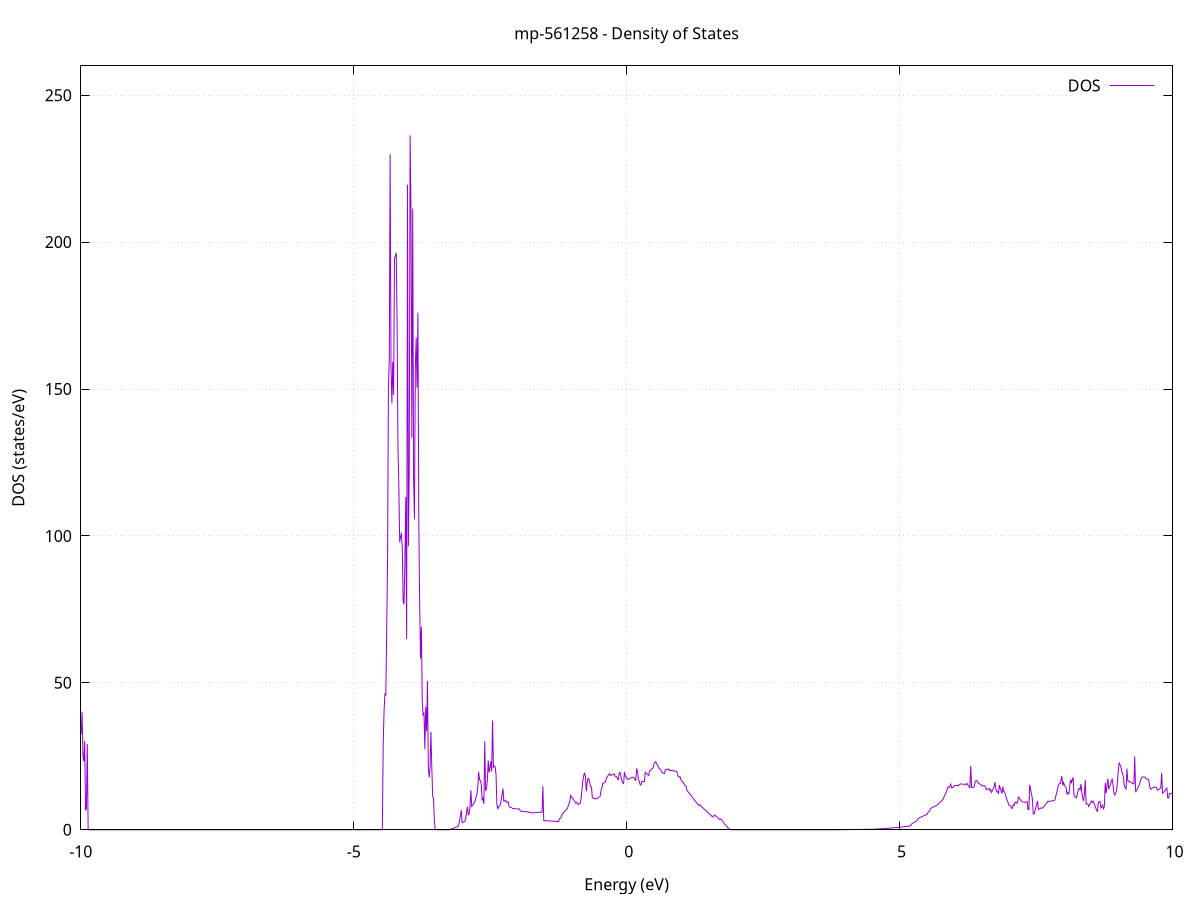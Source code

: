 set title 'mp-561258 - Density of States'
set xlabel 'Energy (eV)'
set ylabel 'DOS (states/eV)'
set grid
set xrange [-10:10]
set yrange [0:259.977]
set xzeroaxis lt -1
set terminal png size 800,600
set output 'mp-561258_dos_gnuplot.png'
plot '-' using 1:2 with lines title 'DOS'
-12.568000 0.000000
-12.552100 0.000000
-12.536200 0.000000
-12.520300 0.000000
-12.504400 0.000000
-12.488500 0.000000
-12.472600 0.000000
-12.456700 0.000000
-12.440800 0.000000
-12.424900 0.000000
-12.409000 0.000000
-12.393100 0.000000
-12.377200 0.000000
-12.361300 0.000000
-12.345400 0.000000
-12.329500 0.000000
-12.313600 0.000000
-12.297700 0.000000
-12.281800 0.000000
-12.265900 0.000000
-12.250000 0.000000
-12.234100 0.000000
-12.218200 0.000000
-12.202300 0.000000
-12.186400 0.000000
-12.170500 0.000000
-12.154600 0.000000
-12.138700 0.000000
-12.122800 0.000000
-12.106900 0.000000
-12.091000 0.000000
-12.075100 0.000000
-12.059200 0.000000
-12.043300 0.000000
-12.027400 0.000000
-12.011500 0.000000
-11.995600 0.000000
-11.979700 0.000000
-11.963800 0.000000
-11.947900 0.000000
-11.932000 0.000000
-11.916100 0.000000
-11.900200 0.000000
-11.884300 0.000000
-11.868400 0.000000
-11.852500 0.000000
-11.836600 0.000000
-11.820700 0.000000
-11.804800 0.000000
-11.788900 0.000000
-11.773000 0.000000
-11.757100 0.000000
-11.741200 0.000000
-11.725300 0.000000
-11.709400 0.000000
-11.693500 0.000000
-11.677600 0.000000
-11.661700 0.000000
-11.645900 0.000000
-11.630000 0.000000
-11.614100 0.000000
-11.598200 0.000000
-11.582300 0.000000
-11.566400 0.000000
-11.550500 0.000000
-11.534600 0.000000
-11.518700 0.000000
-11.502800 0.000000
-11.486900 0.000000
-11.471000 0.000000
-11.455100 0.000000
-11.439200 0.000000
-11.423300 0.000000
-11.407400 0.000000
-11.391500 0.000000
-11.375600 0.000000
-11.359700 0.000000
-11.343800 0.000000
-11.327900 0.000000
-11.312000 0.000000
-11.296100 0.000000
-11.280200 0.000000
-11.264300 0.000000
-11.248400 0.000000
-11.232500 0.000000
-11.216600 0.000000
-11.200700 0.000000
-11.184800 0.000000
-11.168900 0.000000
-11.153000 0.000000
-11.137100 0.000000
-11.121200 0.021700
-11.105300 0.259900
-11.089400 0.498100
-11.073500 0.736400
-11.057600 0.974600
-11.041700 1.212800
-11.025800 1.503900
-11.009900 1.993800
-10.994000 1.628700
-10.978100 2.122500
-10.962200 2.651600
-10.946300 3.180600
-10.930400 3.709700
-10.914500 4.238700
-10.898600 3.820600
-10.882700 4.129800
-10.866800 4.439100
-10.850900 3.681300
-10.835000 3.774200
-10.819100 3.867000
-10.803200 4.481000
-10.787300 5.177700
-10.771400 5.874400
-10.755500 6.564700
-10.739600 7.251900
-10.723700 7.939000
-10.707800 8.626200
-10.691900 7.093600
-10.676000 7.255600
-10.660100 7.421000
-10.644200 7.593700
-10.628300 7.760400
-10.612400 7.926700
-10.596600 8.092900
-10.580700 8.266200
-10.564800 8.445600
-10.548900 8.753500
-10.533000 9.793900
-10.517100 10.835700
-10.501200 11.881200
-10.485300 12.938400
-10.469400 13.995600
-10.453500 13.922900
-10.437600 13.227200
-10.421700 13.566700
-10.405800 14.350200
-10.389900 14.909100
-10.374000 15.468100
-10.358100 16.027000
-10.342200 17.093000
-10.326300 20.119300
-10.310400 21.177000
-10.294500 22.526500
-10.278600 24.308300
-10.262700 28.001500
-10.246800 27.417500
-10.230900 27.719300
-10.215000 29.715500
-10.199100 30.446000
-10.183200 31.548800
-10.167300 33.377600
-10.151400 36.261600
-10.135500 35.791200
-10.119600 36.074200
-10.103700 30.057000
-10.087800 33.709500
-10.071900 33.230300
-10.056000 41.021000
-10.040100 44.143700
-10.024200 31.541000
-10.008300 33.194100
-9.992400 32.487100
-9.976500 40.200500
-9.960600 25.088200
-9.944700 23.241400
-9.928800 30.253700
-9.912900 6.578400
-9.897000 7.146700
-9.881100 29.195600
-9.865200 0.000000
-9.849300 0.000000
-9.833400 0.000000
-9.817500 0.000000
-9.801600 0.000000
-9.785700 0.000000
-9.769800 0.000000
-9.753900 0.000000
-9.738000 0.000000
-9.722100 0.000000
-9.706200 0.000000
-9.690300 0.000000
-9.674400 0.000000
-9.658500 0.000000
-9.642600 0.000000
-9.626700 0.000000
-9.610800 0.000000
-9.594900 0.000000
-9.579000 0.000000
-9.563100 0.000000
-9.547300 0.000000
-9.531400 0.000000
-9.515500 0.000000
-9.499600 0.000000
-9.483700 0.000000
-9.467800 0.000000
-9.451900 0.000000
-9.436000 0.000000
-9.420100 0.000000
-9.404200 0.000000
-9.388300 0.000000
-9.372400 0.000000
-9.356500 0.000000
-9.340600 0.000000
-9.324700 0.000000
-9.308800 0.000000
-9.292900 0.000000
-9.277000 0.000000
-9.261100 0.000000
-9.245200 0.000000
-9.229300 0.000000
-9.213400 0.000000
-9.197500 0.000000
-9.181600 0.000000
-9.165700 0.000000
-9.149800 0.000000
-9.133900 0.000000
-9.118000 0.000000
-9.102100 0.000000
-9.086200 0.000000
-9.070300 0.000000
-9.054400 0.000000
-9.038500 0.000000
-9.022600 0.000000
-9.006700 0.000000
-8.990800 0.000000
-8.974900 0.000000
-8.959000 0.000000
-8.943100 0.000000
-8.927200 0.000000
-8.911300 0.000000
-8.895400 0.000000
-8.879500 0.000000
-8.863600 0.000000
-8.847700 0.000000
-8.831800 0.000000
-8.815900 0.000000
-8.800000 0.000000
-8.784100 0.000000
-8.768200 0.000000
-8.752300 0.000000
-8.736400 0.000000
-8.720500 0.000000
-8.704600 0.000000
-8.688700 0.000000
-8.672800 0.000000
-8.656900 0.000000
-8.641000 0.000000
-8.625100 0.000000
-8.609200 0.000000
-8.593300 0.000000
-8.577400 0.000000
-8.561500 0.000000
-8.545600 0.000000
-8.529700 0.000000
-8.513800 0.000000
-8.498000 0.000000
-8.482100 0.000000
-8.466200 0.000000
-8.450300 0.000000
-8.434400 0.000000
-8.418500 0.000000
-8.402600 0.000000
-8.386700 0.000000
-8.370800 0.000000
-8.354900 0.000000
-8.339000 0.000000
-8.323100 0.000000
-8.307200 0.000000
-8.291300 0.000000
-8.275400 0.000000
-8.259500 0.000000
-8.243600 0.000000
-8.227700 0.000000
-8.211800 0.000000
-8.195900 0.000000
-8.180000 0.000000
-8.164100 0.000000
-8.148200 0.000000
-8.132300 0.000000
-8.116400 0.000000
-8.100500 0.000000
-8.084600 0.000000
-8.068700 0.000000
-8.052800 0.000000
-8.036900 0.000000
-8.021000 0.000000
-8.005100 0.000000
-7.989200 0.000000
-7.973300 0.000000
-7.957400 0.000000
-7.941500 0.000000
-7.925600 0.000000
-7.909700 0.000000
-7.893800 0.000000
-7.877900 0.000000
-7.862000 0.000000
-7.846100 0.000000
-7.830200 0.000000
-7.814300 0.000000
-7.798400 0.000000
-7.782500 0.000000
-7.766600 0.000000
-7.750700 0.000000
-7.734800 0.000000
-7.718900 0.000000
-7.703000 0.000000
-7.687100 0.000000
-7.671200 0.000000
-7.655300 0.000000
-7.639400 0.000000
-7.623500 0.000000
-7.607600 0.000000
-7.591700 0.000000
-7.575800 0.000000
-7.559900 0.000000
-7.544000 0.000000
-7.528100 0.000000
-7.512200 0.000000
-7.496300 0.000000
-7.480400 0.000000
-7.464500 0.000000
-7.448600 0.000000
-7.432800 0.000000
-7.416900 0.000000
-7.401000 0.000000
-7.385100 0.000000
-7.369200 0.000000
-7.353300 0.000000
-7.337400 0.000000
-7.321500 0.000000
-7.305600 0.000000
-7.289700 0.000000
-7.273800 0.000000
-7.257900 0.000000
-7.242000 0.000000
-7.226100 0.000000
-7.210200 0.000000
-7.194300 0.000000
-7.178400 0.000000
-7.162500 0.000000
-7.146600 0.000000
-7.130700 0.000000
-7.114800 0.000000
-7.098900 0.000000
-7.083000 0.000000
-7.067100 0.000000
-7.051200 0.000000
-7.035300 0.000000
-7.019400 0.000000
-7.003500 0.000000
-6.987600 0.000000
-6.971700 0.000000
-6.955800 0.000000
-6.939900 0.000000
-6.924000 0.000000
-6.908100 0.000000
-6.892200 0.000000
-6.876300 0.000000
-6.860400 0.000000
-6.844500 0.000000
-6.828600 0.000000
-6.812700 0.000000
-6.796800 0.000000
-6.780900 0.000000
-6.765000 0.000000
-6.749100 0.000000
-6.733200 0.000000
-6.717300 0.000000
-6.701400 0.000000
-6.685500 0.000000
-6.669600 0.000000
-6.653700 0.000000
-6.637800 0.000000
-6.621900 0.000000
-6.606000 0.000000
-6.590100 0.000000
-6.574200 0.000000
-6.558300 0.000000
-6.542400 0.000000
-6.526500 0.000000
-6.510600 0.000000
-6.494700 0.000000
-6.478800 0.000000
-6.462900 0.000000
-6.447000 0.000000
-6.431100 0.000000
-6.415200 0.000000
-6.399300 0.000000
-6.383500 0.000000
-6.367600 0.000000
-6.351700 0.000000
-6.335800 0.000000
-6.319900 0.000000
-6.304000 0.000000
-6.288100 0.000000
-6.272200 0.000000
-6.256300 0.000000
-6.240400 0.000000
-6.224500 0.000000
-6.208600 0.000000
-6.192700 0.000000
-6.176800 0.000000
-6.160900 0.000000
-6.145000 0.000000
-6.129100 0.000000
-6.113200 0.000000
-6.097300 0.000000
-6.081400 0.000000
-6.065500 0.000000
-6.049600 0.000000
-6.033700 0.000000
-6.017800 0.000000
-6.001900 0.000000
-5.986000 0.000000
-5.970100 0.000000
-5.954200 0.000000
-5.938300 0.000000
-5.922400 0.000000
-5.906500 0.000000
-5.890600 0.000000
-5.874700 0.000000
-5.858800 0.000000
-5.842900 0.000000
-5.827000 0.000000
-5.811100 0.000000
-5.795200 0.000000
-5.779300 0.000000
-5.763400 0.000000
-5.747500 0.000000
-5.731600 0.000000
-5.715700 0.000000
-5.699800 0.000000
-5.683900 0.000000
-5.668000 0.000000
-5.652100 0.000000
-5.636200 0.000000
-5.620300 0.000000
-5.604400 0.000000
-5.588500 0.000000
-5.572600 0.000000
-5.556700 0.000000
-5.540800 0.000000
-5.524900 0.000000
-5.509000 0.000000
-5.493100 0.000000
-5.477200 0.000000
-5.461300 0.000000
-5.445400 0.000000
-5.429500 0.000000
-5.413600 0.000000
-5.397700 0.000000
-5.381800 0.000000
-5.365900 0.000000
-5.350000 0.000000
-5.334200 0.000000
-5.318300 0.000000
-5.302400 0.000000
-5.286500 0.000000
-5.270600 0.000000
-5.254700 0.000000
-5.238800 0.000000
-5.222900 0.000000
-5.207000 0.000000
-5.191100 0.000000
-5.175200 0.000000
-5.159300 0.000000
-5.143400 0.000000
-5.127500 0.000000
-5.111600 0.000000
-5.095700 0.000000
-5.079800 0.000000
-5.063900 0.000000
-5.048000 0.000000
-5.032100 0.000000
-5.016200 0.000000
-5.000300 0.000000
-4.984400 0.000000
-4.968500 0.000000
-4.952600 0.000000
-4.936700 0.000000
-4.920800 0.000000
-4.904900 0.000000
-4.889000 0.000000
-4.873100 0.000000
-4.857200 0.000000
-4.841300 0.000000
-4.825400 0.000000
-4.809500 0.000000
-4.793600 0.000000
-4.777700 0.000000
-4.761800 0.000000
-4.745900 0.000000
-4.730000 0.000000
-4.714100 0.000000
-4.698200 0.000000
-4.682300 0.000000
-4.666400 0.000000
-4.650500 0.000000
-4.634600 0.000000
-4.618700 0.000000
-4.602800 0.000000
-4.586900 0.000000
-4.571000 0.000000
-4.555100 0.000000
-4.539200 0.000000
-4.523300 0.000000
-4.507400 0.000000
-4.491500 0.000000
-4.475600 0.000000
-4.459700 29.335500
-4.443800 40.487600
-4.427900 46.444100
-4.412000 45.699000
-4.396100 67.391600
-4.380200 90.907600
-4.364300 150.386400
-4.348400 160.212700
-4.332500 229.916800
-4.316600 157.123800
-4.300700 145.103300
-4.284900 159.266600
-4.269000 148.002100
-4.253100 194.276400
-4.237200 195.421800
-4.221300 196.364900
-4.205400 173.337400
-4.189500 130.135900
-4.173600 116.935000
-4.157700 97.922700
-4.141800 99.523900
-4.125900 101.077100
-4.110000 95.505200
-4.094100 77.758500
-4.078200 76.741800
-4.062300 91.689000
-4.046400 113.245000
-4.030500 64.894500
-4.014600 219.515900
-3.998700 96.513700
-3.982800 122.657500
-3.966900 236.342900
-3.951000 210.827900
-3.935100 133.428400
-3.919200 211.374500
-3.903300 120.359800
-3.887400 105.672900
-3.871500 157.448700
-3.855600 167.523800
-3.839700 150.485100
-3.823800 175.978700
-3.807900 105.823600
-3.792000 77.096900
-3.776100 58.292300
-3.760200 69.050600
-3.744300 43.634100
-3.728400 38.877100
-3.712500 39.813900
-3.696600 27.401100
-3.680700 41.890500
-3.664800 33.579000
-3.648900 50.641300
-3.633000 20.680800
-3.617100 17.834300
-3.601200 21.374600
-3.585300 33.335800
-3.569400 20.995500
-3.553500 11.555600
-3.537600 10.384600
-3.521700 2.943000
-3.505800 0.000000
-3.489900 0.000000
-3.474000 0.000000
-3.458100 0.000000
-3.442200 0.000000
-3.426300 0.000000
-3.410400 0.000000
-3.394500 0.000000
-3.378600 0.000000
-3.362700 0.000000
-3.346800 0.000000
-3.330900 0.000000
-3.315000 0.000000
-3.299100 0.000000
-3.283200 0.000000
-3.267300 0.000000
-3.251400 0.000000
-3.235600 0.089100
-3.219700 0.202500
-3.203800 0.315800
-3.187900 0.429100
-3.172000 0.542400
-3.156100 0.655700
-3.140200 0.769100
-3.124300 0.882400
-3.108400 0.995700
-3.092500 1.109000
-3.076600 1.588000
-3.060700 3.029600
-3.044800 4.850700
-3.028900 6.671900
-3.013000 2.435100
-2.997100 2.557700
-2.981200 2.680300
-2.965300 2.802900
-2.949400 3.958900
-2.933500 5.903000
-2.917600 7.847100
-2.901700 5.106400
-2.885800 5.351100
-2.869900 7.966100
-2.854000 13.420100
-2.838100 7.965900
-2.822200 8.404600
-2.806300 8.843400
-2.790400 9.282100
-2.774500 9.948500
-2.758600 11.043000
-2.742700 12.137500
-2.726800 14.601100
-2.710900 19.753300
-2.695000 16.906300
-2.679100 16.861600
-2.663200 15.397400
-2.647300 9.992000
-2.631400 10.650000
-2.615500 8.797900
-2.599600 30.148100
-2.583700 13.475500
-2.567800 13.844200
-2.551900 16.637500
-2.536000 23.612300
-2.520100 19.489400
-2.504200 21.006500
-2.488300 23.263300
-2.472400 19.822700
-2.456500 37.196800
-2.440600 21.315300
-2.424700 21.698900
-2.408800 21.292700
-2.392900 18.774900
-2.377000 8.578000
-2.361100 7.036300
-2.345200 7.941800
-2.329300 8.082600
-2.313400 8.512600
-2.297500 10.346100
-2.281600 12.179600
-2.265700 14.013100
-2.249800 9.680400
-2.233900 9.873800
-2.218000 10.067200
-2.202100 9.329700
-2.186300 9.413800
-2.170400 9.497800
-2.154500 8.113700
-2.138600 7.676600
-2.122700 7.616100
-2.106800 7.555600
-2.090900 7.196400
-2.075000 7.179900
-2.059100 7.163400
-2.043200 7.147000
-2.027300 7.130500
-2.011400 7.114000
-1.995500 7.097600
-1.979600 7.081100
-1.963700 7.088000
-1.947800 6.364800
-1.931900 6.306800
-1.916000 6.277800
-1.900100 6.253200
-1.884200 6.228700
-1.868300 6.204100
-1.852400 6.179500
-1.836500 6.154900
-1.820600 6.130400
-1.804700 6.105800
-1.788800 5.936900
-1.772900 5.928800
-1.757000 5.920700
-1.741100 5.745100
-1.725200 5.758700
-1.709300 5.772200
-1.693400 5.793300
-1.677500 5.820300
-1.661600 5.847500
-1.645700 5.874700
-1.629800 5.901900
-1.613900 5.929100
-1.598000 5.956300
-1.582100 5.983500
-1.566200 6.010800
-1.550300 5.951600
-1.534400 14.816400
-1.518500 3.133700
-1.502600 3.114500
-1.486700 3.095200
-1.470800 3.075800
-1.454900 3.056400
-1.439000 3.037000
-1.423100 3.017600
-1.407200 2.998200
-1.391300 2.978800
-1.375400 2.959400
-1.359500 2.940000
-1.343600 2.920600
-1.327700 2.901300
-1.311800 2.881900
-1.295900 2.862500
-1.280000 2.843100
-1.264100 2.823700
-1.248200 2.804300
-1.232300 3.658200
-1.216400 3.948000
-1.200500 4.237800
-1.184600 5.197100
-1.168700 5.549900
-1.152800 5.902800
-1.136900 6.255600
-1.121100 6.608400
-1.105200 6.962300
-1.089300 7.083000
-1.073400 7.937800
-1.057500 8.793400
-1.041600 9.649000
-1.025700 11.648800
-1.009800 11.222200
-0.993900 10.791700
-0.978000 10.361100
-0.962100 9.930600
-0.946200 9.500000
-0.930300 9.069500
-0.914400 9.341200
-0.898500 8.949400
-0.882600 8.557600
-0.866700 8.921700
-0.850800 8.992800
-0.834900 10.510700
-0.819000 13.487400
-0.803100 16.661800
-0.787200 18.392800
-0.771300 19.443300
-0.755400 18.184200
-0.739500 13.148600
-0.723600 16.028900
-0.707700 17.515100
-0.691800 17.288300
-0.675900 16.014500
-0.660000 14.743100
-0.644100 14.485800
-0.628200 10.874800
-0.612300 10.764700
-0.596400 10.661700
-0.580500 10.559300
-0.564600 10.494000
-0.548700 10.610700
-0.532800 10.787600
-0.516900 10.983000
-0.501000 11.178500
-0.485100 11.374000
-0.469200 13.384900
-0.453300 14.245400
-0.437400 15.800700
-0.421500 15.931600
-0.405600 16.094700
-0.389700 16.293200
-0.373800 17.315500
-0.357900 18.073100
-0.342000 18.416500
-0.326100 18.759900
-0.310200 19.109400
-0.294300 18.465200
-0.278400 18.626900
-0.262500 18.788600
-0.246600 18.882300
-0.230700 19.046700
-0.214800 18.258100
-0.198900 18.150800
-0.183000 18.043500
-0.167100 17.179400
-0.151200 17.067900
-0.135300 19.468800
-0.119400 19.402900
-0.103500 18.024200
-0.087600 16.610200
-0.071800 16.001700
-0.055900 15.749800
-0.040000 19.656100
-0.024100 18.302400
-0.008200 17.876900
0.007700 17.379100
0.023600 17.106400
0.039500 17.263400
0.055400 17.420400
0.071300 17.577400
0.087200 17.734500
0.103100 17.891500
0.119000 17.786500
0.134900 17.667600
0.150800 17.079400
0.166700 16.852000
0.182600 20.860600
0.198500 19.956900
0.214400 17.232300
0.230300 16.468600
0.246200 15.390400
0.262100 15.221500
0.278000 16.520100
0.293900 16.460000
0.309800 16.403100
0.325700 16.363700
0.341600 19.575600
0.357500 19.264700
0.373400 19.037300
0.389300 18.721500
0.405200 18.464200
0.421100 20.013900
0.437000 20.274400
0.452900 20.549700
0.468800 20.826100
0.484700 21.102600
0.500600 22.483400
0.516500 22.809700
0.532400 23.158000
0.548300 22.563100
0.564200 21.927700
0.580100 21.542700
0.596000 20.828400
0.611900 20.667200
0.627800 20.300400
0.643700 19.558600
0.659600 19.421400
0.675500 19.267300
0.691400 19.113200
0.707300 20.435100
0.723200 20.565800
0.739100 20.546600
0.755000 20.541700
0.770900 20.680700
0.786800 20.121100
0.802700 20.187100
0.818600 20.176800
0.834500 20.238800
0.850400 20.129500
0.866300 19.962500
0.882200 19.963700
0.898100 19.967200
0.914000 19.951700
0.929900 19.242800
0.945800 18.045600
0.961700 17.984700
0.977500 18.134600
0.993400 17.002700
1.009300 16.617200
1.025200 16.239800
1.041100 16.115900
1.057000 15.294500
1.072900 15.032200
1.088800 14.779000
1.104700 13.415800
1.120600 13.026800
1.136500 12.642800
1.152400 12.325400
1.168300 11.954800
1.184200 11.584100
1.200100 11.213500
1.216000 10.787900
1.231900 10.362400
1.247800 9.988400
1.263700 9.614400
1.279600 9.240400
1.295500 8.866300
1.311400 8.545800
1.327300 8.248300
1.343200 8.523700
1.359100 8.175100
1.375000 7.800300
1.390900 7.573000
1.406800 7.274600
1.422700 6.976100
1.438600 6.825100
1.454500 6.526400
1.470400 6.227600
1.486300 5.928900
1.502200 5.630100
1.518100 5.331400
1.534000 5.032700
1.549900 4.736800
1.565800 4.542500
1.581700 4.380300
1.597600 4.865800
1.613500 5.028300
1.629400 4.758700
1.645300 4.489100
1.661200 4.219600
1.677100 3.950000
1.693000 3.680400
1.708900 3.410800
1.724800 3.650200
1.740700 3.468900
1.756600 2.971400
1.772500 2.518100
1.788400 2.081000
1.804300 1.754300
1.820200 1.427500
1.836100 1.100800
1.852000 0.774000
1.867900 0.483500
1.883800 0.220700
1.899700 0.000000
1.915600 0.000000
1.931500 0.000000
1.947400 0.000000
1.963300 0.000000
1.979200 0.000000
1.995100 0.000000
2.011000 0.000000
2.026800 0.000000
2.042700 0.000000
2.058600 0.000000
2.074500 0.000000
2.090400 0.000000
2.106300 0.000000
2.122200 0.000000
2.138100 0.000000
2.154000 0.000000
2.169900 0.000000
2.185800 0.000000
2.201700 0.000000
2.217600 0.000000
2.233500 0.000000
2.249400 0.000000
2.265300 0.000000
2.281200 0.000000
2.297100 0.000000
2.313000 0.000000
2.328900 0.000000
2.344800 0.000000
2.360700 0.000000
2.376600 0.000000
2.392500 0.000000
2.408400 0.000000
2.424300 0.000000
2.440200 0.000000
2.456100 0.000000
2.472000 0.000000
2.487900 0.000000
2.503800 0.000000
2.519700 0.000000
2.535600 0.000000
2.551500 0.000000
2.567400 0.000000
2.583300 0.000000
2.599200 0.000000
2.615100 0.000000
2.631000 0.000000
2.646900 0.000000
2.662800 0.000000
2.678700 0.000000
2.694600 0.000000
2.710500 0.000000
2.726400 0.000000
2.742300 0.000000
2.758200 0.000000
2.774100 0.000000
2.790000 0.000000
2.805900 0.000000
2.821800 0.000000
2.837700 0.000000
2.853600 0.000000
2.869500 0.000000
2.885400 0.000000
2.901300 0.000000
2.917200 0.000000
2.933100 0.000000
2.949000 0.000000
2.964900 0.000000
2.980800 0.000000
2.996700 0.000000
3.012600 0.000000
3.028500 0.000000
3.044400 0.000000
3.060300 0.000000
3.076100 0.000000
3.092000 0.000000
3.107900 0.000000
3.123800 0.000000
3.139700 0.000000
3.155600 0.000000
3.171500 0.000000
3.187400 0.000000
3.203300 0.000000
3.219200 0.000000
3.235100 0.000000
3.251000 0.000000
3.266900 0.000000
3.282800 0.000000
3.298700 0.000000
3.314600 0.000000
3.330500 0.000000
3.346400 0.000000
3.362300 0.000000
3.378200 0.000000
3.394100 0.000000
3.410000 0.000000
3.425900 0.000000
3.441800 0.000000
3.457700 0.000000
3.473600 0.000000
3.489500 0.000000
3.505400 0.000000
3.521300 0.000000
3.537200 0.000000
3.553100 0.000000
3.569000 0.000000
3.584900 0.000000
3.600800 0.000000
3.616700 0.000000
3.632600 0.000000
3.648500 0.000000
3.664400 0.000000
3.680300 0.000000
3.696200 0.000000
3.712100 0.000000
3.728000 0.000000
3.743900 0.000000
3.759800 0.000000
3.775700 0.000000
3.791600 0.000000
3.807500 0.000000
3.823400 0.000000
3.839300 0.000000
3.855200 0.000000
3.871100 0.000000
3.887000 0.000000
3.902900 0.002600
3.918800 0.007100
3.934700 0.011600
3.950600 0.016100
3.966500 0.020600
3.982400 0.025100
3.998300 0.029600
4.014200 0.034100
4.030100 0.038600
4.046000 0.043100
4.061900 0.047600
4.077800 0.052100
4.093700 0.056600
4.109600 0.061100
4.125400 0.065600
4.141300 0.070100
4.157200 0.074600
4.173100 0.079100
4.189000 0.083600
4.204900 0.088100
4.220800 0.092600
4.236700 0.097100
4.252600 0.101600
4.268500 0.106100
4.284400 0.110600
4.300300 0.115100
4.316200 0.119600
4.332100 0.124100
4.348000 0.128500
4.363900 0.133000
4.379800 0.137500
4.395700 0.142000
4.411600 0.146500
4.427500 0.151000
4.443400 0.155500
4.459300 0.160000
4.475200 0.164500
4.491100 0.169000
4.507000 0.178500
4.522900 0.191000
4.538800 0.203500
4.554700 0.221900
4.570600 0.242400
4.586500 0.262800
4.602400 0.283200
4.618300 0.303700
4.634200 0.324100
4.650100 0.344500
4.666000 0.365000
4.681900 0.385400
4.697800 0.405900
4.713700 0.426300
4.729600 0.446700
4.745500 0.467200
4.761400 0.487600
4.777300 0.508100
4.793200 0.528500
4.809100 0.548900
4.825000 0.578400
4.840900 0.605800
4.856800 0.633200
4.872700 0.660600
4.888600 0.688000
4.904500 0.715400
4.920400 0.742800
4.936300 0.770200
4.952200 0.797600
4.968100 0.825000
4.984000 0.852400
4.999900 0.879800
5.015800 0.907200
5.031700 0.934600
5.047600 0.962000
5.063500 0.990800
5.079400 1.025100
5.095300 1.059700
5.111200 1.100400
5.127100 1.141000
5.143000 1.181700
5.158900 1.224600
5.174800 1.279100
5.190600 1.333600
5.206500 1.421200
5.222400 2.023000
5.238300 2.174700
5.254200 2.358200
5.270100 2.519600
5.286000 2.683000
5.301900 2.850000
5.317800 3.019600
5.333700 3.700400
5.349600 3.927200
5.365500 4.099800
5.381400 4.235100
5.397300 4.370300
5.413200 4.505500
5.429100 4.640700
5.445000 4.775900
5.460900 4.911100
5.476800 5.046300
5.492700 5.181500
5.508600 5.316700
5.524500 6.092100
5.540400 6.274100
5.556300 6.456200
5.572200 7.298700
5.588100 7.488900
5.604000 7.631300
5.619900 7.773700
5.635800 7.916100
5.651700 8.058400
5.667600 8.200800
5.683500 8.343200
5.699400 8.485600
5.715300 9.033100
5.731200 9.244100
5.747100 9.485600
5.763000 9.767900
5.778900 10.050200
5.794800 10.316500
5.810700 11.008600
5.826600 11.724500
5.842500 12.263500
5.858400 12.933600
5.874300 13.916100
5.890200 14.618100
5.906100 14.418500
5.922000 14.749600
5.937900 15.519100
5.953800 14.235400
5.969700 14.368400
5.985600 14.501300
6.001500 15.040100
6.017400 15.057700
6.033300 15.052800
6.049200 15.048000
6.065100 15.043100
6.081000 15.038300
6.096900 15.484700
6.112800 15.542800
6.128700 15.600800
6.144600 15.570000
6.160500 15.531400
6.176400 15.507700
6.192300 15.484100
6.208200 15.305500
6.224100 15.699600
6.239900 15.672300
6.255800 15.020500
6.271700 14.899200
6.287600 14.234900
6.303500 21.783800
6.319400 14.432100
6.335300 14.327500
6.351200 14.508100
6.367100 14.535000
6.383000 16.146500
6.398900 16.673500
6.414800 16.756300
6.430700 16.145400
6.446600 15.924400
6.462500 15.703300
6.478400 15.482300
6.494300 15.261200
6.510200 14.983500
6.526100 14.984000
6.542000 14.984500
6.557900 14.985100
6.573800 14.643000
6.589700 13.649100
6.605600 13.809300
6.621500 13.965900
6.637400 14.099600
6.653300 13.308800
6.669200 13.696200
6.685100 12.735500
6.701000 13.390500
6.716900 14.068500
6.732800 14.746500
6.748700 16.218400
6.764600 13.744700
6.780500 12.911100
6.796400 13.007100
6.812300 12.236700
6.828200 15.253500
6.844100 14.100000
6.860000 13.237000
6.875900 12.374100
6.891800 14.635200
6.907700 13.038400
6.923600 12.906200
6.939500 11.928300
6.955400 10.950400
6.971300 9.972500
6.987200 9.288300
7.003100 8.385300
7.019000 8.212500
7.034900 8.039700
7.050800 7.330900
7.066700 7.314200
7.082600 8.570800
7.098500 8.276400
7.114400 9.403500
7.130300 9.202900
7.146200 9.002400
7.162100 9.545200
7.178000 11.154400
7.193900 10.761900
7.209800 10.369400
7.225700 9.977000
7.241600 9.584500
7.257500 9.484400
7.273400 9.455900
7.289200 9.395500
7.305100 9.328200
7.321000 9.477300
7.336900 9.626400
7.352800 6.876600
7.368700 6.899500
7.384600 15.310500
7.400500 13.763700
7.416400 12.216900
7.432300 10.670100
7.448200 5.408400
7.464100 5.357200
7.480000 6.469200
7.495900 7.581100
7.511800 8.693000
7.527700 9.805000
7.543600 6.900200
7.559500 7.081700
7.575400 7.263100
7.591300 7.444500
7.607200 7.330600
7.623100 7.528500
7.639000 7.756500
7.654900 8.177300
7.670800 8.598100
7.686700 9.018900
7.702600 9.177300
7.718500 9.742400
7.734400 9.629700
7.750300 9.684700
7.766200 9.739800
7.782100 9.794900
7.798000 9.849900
7.813900 9.913900
7.829800 9.968900
7.845700 10.127900
7.861600 11.376500
7.877500 12.625100
7.893400 13.873700
7.909300 15.122400
7.925200 15.701800
7.941100 15.673200
7.957000 16.910500
7.972900 18.314300
7.988800 15.109900
8.004700 16.091000
8.020600 15.115500
8.036500 14.670700
8.052400 14.240500
8.068300 12.186700
8.084200 12.627400
8.100100 12.210300
8.116000 14.630700
8.131900 17.051100
8.147800 15.834300
8.163700 17.108800
8.179600 17.826500
8.195500 11.552300
8.211400 11.316300
8.227300 11.083900
8.243200 10.859000
8.259100 12.403700
8.275000 13.721200
8.290900 14.075200
8.306800 13.621700
8.322700 15.564500
8.338500 12.751900
8.354400 10.907000
8.370300 9.810900
8.386200 12.001400
8.402100 16.952200
8.418000 8.750700
8.433900 8.769400
8.449800 8.788500
8.465700 7.930300
8.481600 8.553200
8.497500 9.176100
8.513400 9.799100
8.529300 9.380000
8.545200 9.758000
8.561100 9.088700
8.577000 8.276300
8.592900 7.463900
8.608800 6.720400
8.624700 6.274600
8.640600 9.054200
8.656500 9.644500
8.672400 9.618700
8.688300 7.433700
8.704200 7.778300
8.720100 8.397000
8.736000 6.939600
8.751900 8.029000
8.767800 15.951800
8.783700 12.423700
8.799600 14.855500
8.815500 17.404600
8.831400 13.847300
8.847300 14.627700
8.863200 15.437000
8.879100 16.373400
8.895000 17.390100
8.910900 15.093400
8.926800 12.477100
8.942700 11.829700
8.958600 12.532300
8.974500 13.235000
8.990400 16.086400
9.006300 20.073800
9.022200 22.852700
9.038100 22.142000
9.054000 21.421000
9.069900 19.937600
9.085800 19.190300
9.101700 17.852700
9.117600 14.860500
9.133500 14.354800
9.149400 13.908500
9.165300 20.813900
9.181200 16.633200
9.197100 16.428600
9.213000 16.551300
9.228900 16.262000
9.244800 16.080900
9.260700 15.849500
9.276600 15.647700
9.292500 15.594500
9.308400 24.911400
9.324300 12.995000
9.340200 13.298600
9.356100 13.924900
9.372000 14.546900
9.387800 15.168900
9.403700 16.049700
9.419600 17.061200
9.435500 17.806800
9.451400 17.917300
9.467300 17.994200
9.483200 17.980500
9.499100 17.696400
9.515000 17.412200
9.530900 17.271100
9.546800 17.252000
9.562700 17.164500
9.578600 15.222200
9.594500 13.768200
9.610400 13.917100
9.626300 14.201600
9.642200 14.296700
9.658100 14.391700
9.674000 14.486700
9.689900 14.581700
9.705800 14.429000
9.721700 13.514000
9.737600 13.674100
9.753500 13.834200
9.769400 13.994300
9.785300 14.106700
9.801200 19.424200
9.817100 12.461800
9.833000 12.660900
9.848900 13.045600
9.864800 13.422600
9.880700 13.799500
9.896600 14.176500
9.912500 10.856600
9.928400 10.831900
9.944300 12.343700
9.960200 12.251800
9.976100 12.407900
9.992000 12.322900
10.007900 12.238000
10.023800 12.153000
10.039700 12.068000
10.055600 10.647300
10.071500 11.703100
10.087400 11.609900
10.103300 10.616700
10.119200 10.541200
10.135100 10.465700
10.151000 10.390200
10.166900 10.640100
10.182800 10.563300
10.198700 11.511800
10.214600 11.336800
10.230500 11.181900
10.246400 11.439500
10.262300 12.233400
10.278200 12.007400
10.294100 11.827900
10.310000 11.648300
10.325900 11.468700
10.341800 11.948900
10.357700 11.756300
10.373600 11.525800
10.389500 13.443900
10.405400 12.835500
10.421300 12.227100
10.437100 11.748200
10.453000 11.291100
10.468900 10.833900
10.484800 10.366900
10.500700 10.019300
10.516600 10.066800
10.532500 10.957600
10.548400 12.190000
10.564300 11.724500
10.580200 13.032700
10.596100 13.690600
10.612000 13.871700
10.627900 14.120000
10.643800 14.657400
10.659700 13.925700
10.675600 12.990000
10.691500 12.231400
10.707400 11.607700
10.723300 12.078100
10.739200 11.383300
10.755100 10.904900
10.771000 10.592600
10.786900 9.949500
10.802800 10.151800
10.818700 9.849800
10.834600 9.547900
10.850500 9.245900
10.866400 10.353900
10.882300 13.449100
10.898200 10.496600
10.914100 8.226100
10.930000 8.218900
10.945900 7.890100
10.961800 7.536000
10.977700 7.680100
10.993600 7.611600
11.009500 7.845400
11.025400 7.867600
11.041300 7.963600
11.057200 8.166300
11.073100 8.369000
11.089000 8.561600
11.104900 8.570600
11.120800 8.579600
11.136700 8.588600
11.152600 8.597700
11.168500 8.740300
11.184400 8.831500
11.200300 8.922800
11.216200 9.014100
11.232100 9.105300
11.248000 7.691500
11.263900 8.167200
11.279800 11.284800
11.295700 6.319300
11.311600 6.357600
11.327500 9.443400
11.343400 10.395300
11.359300 11.347300
11.375200 12.299300
11.391100 11.884000
11.407000 9.182300
11.422900 7.987300
11.438800 6.976000
11.454700 7.065600
11.470600 7.155200
11.486500 7.244700
11.502300 9.674100
11.518200 7.372700
11.534100 6.859200
11.550000 7.046700
11.565900 7.996200
11.581800 7.852800
11.597700 7.277600
11.613600 7.033700
11.629500 6.932200
11.645400 7.234400
11.661300 7.575000
11.677200 7.915700
11.693100 8.256300
11.709000 8.893600
11.724900 9.393900
11.740800 9.734800
11.756700 9.781600
11.772600 9.828300
11.788500 9.875100
11.804400 9.194400
11.820300 9.296300
11.836200 9.398300
11.852100 7.668200
11.868000 8.780900
11.883900 14.352100
11.899800 10.834800
11.915700 7.173700
11.931600 7.108400
11.947500 7.043100
11.963400 6.977900
11.979300 7.044900
11.995200 7.117400
12.011100 7.190800
12.027000 7.338300
12.042900 7.485900
12.058800 7.633400
12.074700 7.919800
12.090600 8.212800
12.106500 8.505700
12.122400 8.798700
12.138300 9.091700
12.154200 9.384700
12.170100 9.677600
12.186000 9.970600
12.201900 8.885100
12.217800 9.577600
12.233700 10.597600
12.249600 11.632800
12.265500 12.668000
12.281400 9.745800
12.297300 9.794500
12.313200 9.042400
12.329100 8.924700
12.345000 8.920600
12.360900 8.968200
12.376800 9.015800
12.392700 13.549800
12.408600 10.713300
12.424500 11.090800
12.440400 11.070100
12.456300 11.932500
12.472200 12.034300
12.488100 12.136100
12.504000 12.237900
12.519900 12.343900
12.535800 13.362400
12.551600 13.449000
12.567500 12.840400
12.583400 12.991400
12.599300 12.242500
12.615200 12.427400
12.631100 12.612300
12.647000 12.267800
12.662900 12.855000
12.678800 12.156700
12.694700 12.065900
12.710600 11.987800
12.726500 11.891600
12.742400 12.878100
12.758300 13.348300
12.774200 12.779300
12.790100 13.302000
12.806000 13.782400
12.821900 13.663400
12.837800 13.544400
12.853700 13.425400
12.869600 13.775500
12.885500 13.689400
12.901400 14.402200
12.917300 13.178300
12.933200 12.343900
12.949100 13.249000
12.965000 13.894200
12.980900 13.573400
12.996800 14.219200
13.012700 15.289300
13.028600 16.076100
13.044500 15.140600
13.060400 13.889100
13.076300 14.310700
13.092200 12.282500
13.108100 15.251100
13.124000 14.508700
13.139900 13.766300
13.155800 13.023900
13.171700 30.775500
13.187600 12.271000
13.203500 11.647100
13.219400 15.186600
13.235300 10.754500
13.251200 24.063500
13.267100 9.452500
13.283000 5.044300
13.298900 5.068900
13.314800 5.093500
13.330700 5.127600
13.346600 5.172400
13.362500 8.070600
13.378400 12.405300
13.394300 9.488300
13.410200 10.955100
13.426100 13.166200
13.442000 15.346600
13.457900 8.624700
13.473800 9.276500
13.489700 9.928300
13.505600 10.580100
13.521500 8.199400
13.537400 8.394700
13.553300 8.511400
13.569200 8.606900
13.585100 7.516800
13.600900 7.614600
13.616800 7.712400
13.632700 7.810100
13.648600 4.959800
13.664500 4.956900
13.680400 5.129100
13.696300 5.506200
13.712200 5.883400
13.728100 8.652500
13.744000 8.409400
13.759900 8.609600
13.775800 8.663300
13.791700 7.754500
13.807600 6.855500
13.823500 6.443600
13.839400 6.189500
13.855300 5.943300
13.871200 5.697000
13.887100 5.450800
13.903000 5.205000
13.918900 4.992300
13.934800 4.926600
13.950700 5.040400
13.966600 5.157100
13.982500 5.276800
13.998400 5.396600
14.014300 5.516300
14.030200 5.636000
14.046100 5.755800
14.062000 5.880500
14.077900 11.990800
14.093800 17.079100
14.109700 12.913300
14.125600 5.857700
14.141500 6.318900
14.157400 6.905600
14.173300 7.662700
14.189200 7.829800
14.205100 7.997200
14.221000 9.904700
14.236900 10.001800
14.252800 21.386800
14.268700 14.280800
14.284600 13.251700
14.300500 12.222700
14.316400 11.365400
14.332300 11.093000
14.348200 11.320200
14.364100 12.974200
14.380000 17.276700
14.395900 12.561300
14.411800 12.845300
14.427700 12.578100
14.443600 13.279800
14.459500 12.842000
14.475400 12.565000
14.491300 12.368400
14.507200 11.738200
14.523100 11.800400
14.539000 11.862500
14.554900 11.897700
14.570800 11.894400
14.586700 11.899600
14.602600 11.904800
14.618500 11.910000
14.634400 11.915200
14.650200 11.920400
14.666100 11.925600
14.682000 11.930800
14.697900 12.025700
14.713800 12.240300
14.729700 11.828700
14.745600 12.946900
14.761500 13.953500
14.777400 14.283500
14.793300 14.697800
14.809200 15.112200
14.825100 15.328000
14.841000 15.485000
14.856900 12.808100
14.872800 12.729200
14.888700 13.839900
14.904600 13.972400
14.920500 14.105000
14.936400 14.237500
14.952300 14.370100
14.968200 15.392000
14.984100 15.545300
15.000000 16.222000
15.015900 16.731300
15.031800 17.213000
15.047700 15.470800
15.063600 16.011500
15.079500 16.682200
15.095400 17.256600
15.111300 17.975700
15.127200 15.443100
15.143100 16.239300
15.159000 17.268300
15.174900 18.297300
15.190800 20.272000
15.206700 16.239800
15.222600 15.104100
15.238500 14.122700
15.254400 14.695100
15.270300 15.056800
15.286200 16.281600
15.302100 15.511300
15.318000 14.920700
15.333900 26.165900
15.349800 12.309800
15.365700 12.485800
15.381600 12.661900
15.397500 12.837900
15.413400 13.726300
15.429300 15.223100
15.445200 16.811200
15.461100 15.119200
15.477000 10.773000
15.492900 10.964700
15.508800 11.156500
15.524700 11.348200
15.540600 11.540000
15.556500 12.191700
15.572400 10.746300
15.588300 12.960500
15.604200 9.067100
15.620100 9.485500
15.636000 10.478300
15.651900 11.042700
15.667800 11.101800
15.683700 11.161000
15.699500 11.220200
15.715400 11.394000
15.731300 11.691700
15.747200 11.969500
15.763100 12.247300
15.779000 12.546600
15.794900 12.847700
15.810800 9.670600
15.826700 9.818800
15.842600 9.967000
15.858500 10.115200
15.874400 8.911000
15.890300 8.847300
15.906200 8.755200
15.922100 8.663000
15.938000 8.611500
15.953900 8.783900
15.969800 8.984300
15.985700 9.182600
16.001600 9.380900
16.017500 9.579200
16.033400 8.913200
16.049300 7.912800
16.065200 6.912300
16.081100 6.186600
16.097000 6.061100
16.112900 5.935600
16.128800 5.221000
16.144700 5.260700
16.160600 5.303400
16.176500 5.346200
16.192400 5.389000
16.208300 5.431800
16.224200 5.474600
16.240100 5.517400
16.256000 5.748800
16.271900 8.012600
16.287800 10.342300
16.303700 12.672000
16.319600 9.826500
16.335500 10.574800
16.351400 11.367300
16.367300 12.441500
16.383200 16.710800
16.399100 15.334100
16.415000 9.327600
16.430900 9.408400
16.446800 9.607800
16.462700 9.807100
16.478600 10.024100
16.494500 10.307700
16.510400 10.351800
16.526300 10.781000
16.542200 10.935800
16.558100 11.155100
16.574000 11.379600
16.589900 11.604100
16.605800 59.239900
16.621700 11.701800
16.637600 11.940600
16.653500 12.179400
16.669400 11.306300
16.685300 11.559000
16.701200 12.030400
16.717100 11.901400
16.733000 11.860200
16.748800 12.509700
16.764700 13.160000
16.780600 13.810500
16.796500 14.015000
16.812400 12.922700
16.828300 11.982600
16.844200 11.363900
16.860100 10.921500
16.876000 10.714600
16.891900 10.562800
16.907800 10.410900
16.923700 10.270700
16.939600 9.133900
16.955500 8.833000
16.971400 8.068800
16.987300 7.643900
17.003200 7.223300
17.019100 6.822700
17.035000 6.359500
17.050900 6.147200
17.066800 5.942000
17.082700 5.747800
17.098600 5.553600
17.114500 5.356700
17.130400 5.157700
17.146300 4.958800
17.162200 4.759800
17.178100 4.560900
17.194000 6.273100
17.209900 3.880800
17.225800 5.388000
17.241700 4.498700
17.257600 3.071400
17.273500 2.914200
17.289400 2.757000
17.305300 3.536700
17.321200 3.421500
17.337100 2.028700
17.353000 1.898600
17.368900 1.768600
17.384800 1.640400
17.400700 1.528900
17.416600 3.146300
17.432500 1.049300
17.448400 0.991900
17.464300 0.934500
17.480200 0.877000
17.496100 0.910400
17.512000 1.912800
17.527900 1.353600
17.543800 0.794300
17.559700 0.359200
17.575600 0.333200
17.591500 0.307100
17.607400 0.281100
17.623300 0.255100
17.639200 0.229000
17.655100 0.203000
17.671000 0.176900
17.686900 0.150900
17.702800 0.124800
17.718700 0.098800
17.734600 0.072700
17.750500 0.046700
17.766400 0.020600
17.782300 0.000800
17.798200 0.000000
17.814000 0.000000
17.829900 0.000000
17.845800 0.000000
17.861700 0.000000
17.877600 0.000000
17.893500 0.000000
17.909400 0.000000
17.925300 0.000000
17.941200 0.000000
17.957100 0.000000
17.973000 0.000000
17.988900 0.000000
18.004800 0.000000
18.020700 0.000000
18.036600 0.000000
18.052500 0.000000
18.068400 0.000000
18.084300 0.000000
18.100200 0.000000
18.116100 0.000000
18.132000 0.000000
18.147900 0.000000
18.163800 0.000000
18.179700 0.000000
18.195600 0.000000
18.211500 0.000000
18.227400 0.000000
18.243300 0.000000
18.259200 0.000000
18.275100 0.000000
18.291000 0.000000
18.306900 0.000000
18.322800 0.000000
18.338700 0.000000
18.354600 0.000000
18.370500 0.000000
18.386400 0.000000
18.402300 0.000000
18.418200 0.000000
18.434100 0.000000
18.450000 0.000000
18.465900 0.000000
18.481800 0.000000
18.497700 0.000000
18.513600 0.000000
18.529500 0.000000
18.545400 0.000000
18.561300 0.000000
18.577200 0.000000
18.593100 0.000000
18.609000 0.000000
18.624900 0.000000
18.640800 0.000000
18.656700 0.000000
18.672600 0.000000
18.688500 0.000000
18.704400 0.000000
18.720300 0.000000
18.736200 0.000000
18.752100 0.000000
18.768000 0.000000
18.783900 0.000000
18.799800 0.000000
18.815700 0.000000
18.831600 0.000000
18.847500 0.000000
18.863300 0.000000
18.879200 0.000000
18.895100 0.000000
18.911000 0.000000
18.926900 0.000000
18.942800 0.000000
18.958700 0.000000
18.974600 0.000000
18.990500 0.000000
19.006400 0.000000
19.022300 0.000000
19.038200 0.000000
19.054100 0.000000
19.070000 0.000000
19.085900 0.000000
19.101800 0.000000
19.117700 0.000000
19.133600 0.000000
19.149500 0.000000
19.165400 0.000000
19.181300 0.000000
19.197200 0.000000
19.213100 0.000000
19.229000 0.000000
e
